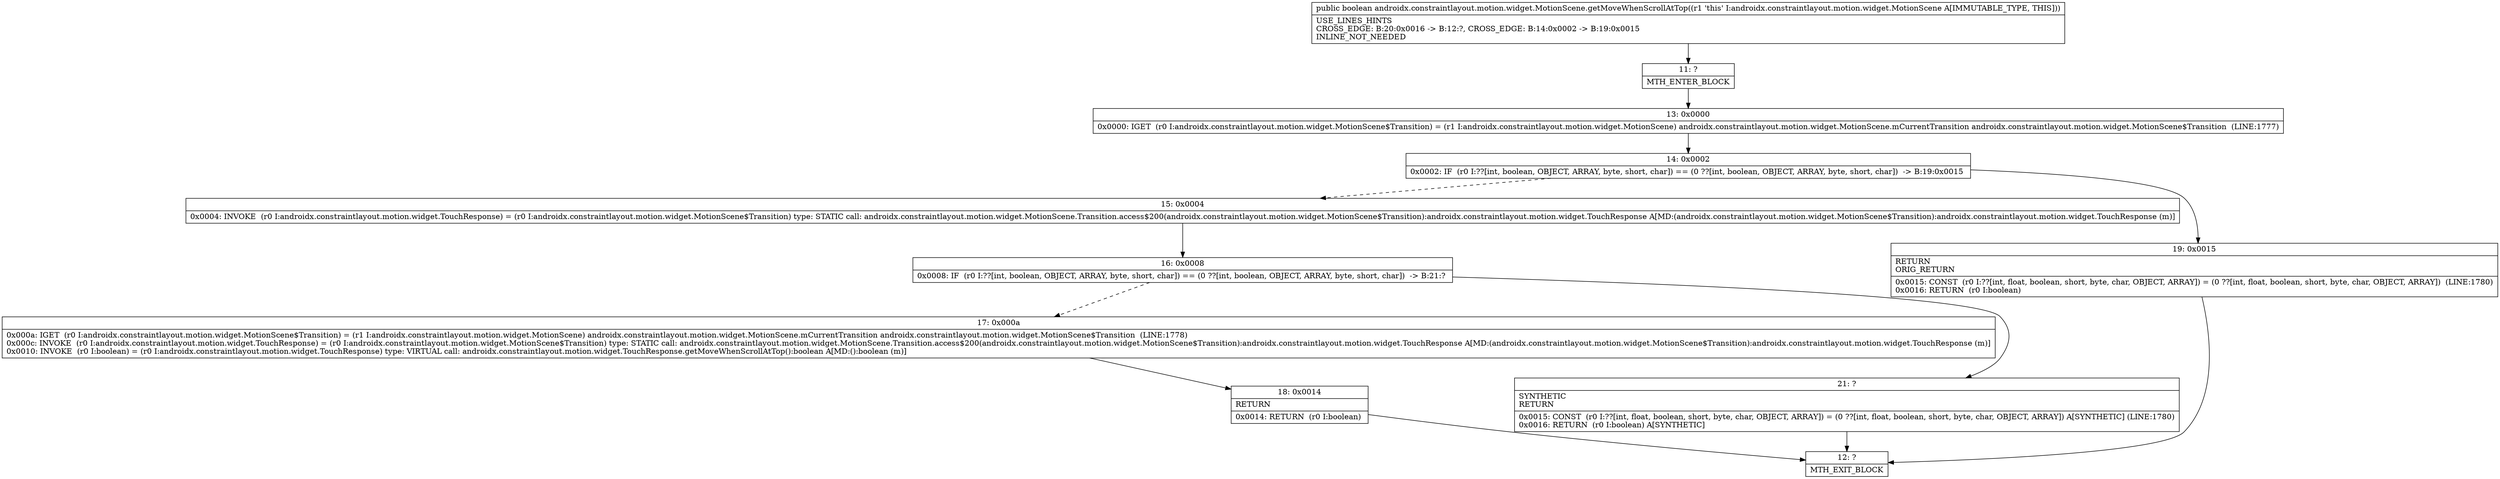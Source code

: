 digraph "CFG forandroidx.constraintlayout.motion.widget.MotionScene.getMoveWhenScrollAtTop()Z" {
Node_11 [shape=record,label="{11\:\ ?|MTH_ENTER_BLOCK\l}"];
Node_13 [shape=record,label="{13\:\ 0x0000|0x0000: IGET  (r0 I:androidx.constraintlayout.motion.widget.MotionScene$Transition) = (r1 I:androidx.constraintlayout.motion.widget.MotionScene) androidx.constraintlayout.motion.widget.MotionScene.mCurrentTransition androidx.constraintlayout.motion.widget.MotionScene$Transition  (LINE:1777)\l}"];
Node_14 [shape=record,label="{14\:\ 0x0002|0x0002: IF  (r0 I:??[int, boolean, OBJECT, ARRAY, byte, short, char]) == (0 ??[int, boolean, OBJECT, ARRAY, byte, short, char])  \-\> B:19:0x0015 \l}"];
Node_15 [shape=record,label="{15\:\ 0x0004|0x0004: INVOKE  (r0 I:androidx.constraintlayout.motion.widget.TouchResponse) = (r0 I:androidx.constraintlayout.motion.widget.MotionScene$Transition) type: STATIC call: androidx.constraintlayout.motion.widget.MotionScene.Transition.access$200(androidx.constraintlayout.motion.widget.MotionScene$Transition):androidx.constraintlayout.motion.widget.TouchResponse A[MD:(androidx.constraintlayout.motion.widget.MotionScene$Transition):androidx.constraintlayout.motion.widget.TouchResponse (m)]\l}"];
Node_16 [shape=record,label="{16\:\ 0x0008|0x0008: IF  (r0 I:??[int, boolean, OBJECT, ARRAY, byte, short, char]) == (0 ??[int, boolean, OBJECT, ARRAY, byte, short, char])  \-\> B:21:? \l}"];
Node_17 [shape=record,label="{17\:\ 0x000a|0x000a: IGET  (r0 I:androidx.constraintlayout.motion.widget.MotionScene$Transition) = (r1 I:androidx.constraintlayout.motion.widget.MotionScene) androidx.constraintlayout.motion.widget.MotionScene.mCurrentTransition androidx.constraintlayout.motion.widget.MotionScene$Transition  (LINE:1778)\l0x000c: INVOKE  (r0 I:androidx.constraintlayout.motion.widget.TouchResponse) = (r0 I:androidx.constraintlayout.motion.widget.MotionScene$Transition) type: STATIC call: androidx.constraintlayout.motion.widget.MotionScene.Transition.access$200(androidx.constraintlayout.motion.widget.MotionScene$Transition):androidx.constraintlayout.motion.widget.TouchResponse A[MD:(androidx.constraintlayout.motion.widget.MotionScene$Transition):androidx.constraintlayout.motion.widget.TouchResponse (m)]\l0x0010: INVOKE  (r0 I:boolean) = (r0 I:androidx.constraintlayout.motion.widget.TouchResponse) type: VIRTUAL call: androidx.constraintlayout.motion.widget.TouchResponse.getMoveWhenScrollAtTop():boolean A[MD:():boolean (m)]\l}"];
Node_18 [shape=record,label="{18\:\ 0x0014|RETURN\l|0x0014: RETURN  (r0 I:boolean) \l}"];
Node_12 [shape=record,label="{12\:\ ?|MTH_EXIT_BLOCK\l}"];
Node_21 [shape=record,label="{21\:\ ?|SYNTHETIC\lRETURN\l|0x0015: CONST  (r0 I:??[int, float, boolean, short, byte, char, OBJECT, ARRAY]) = (0 ??[int, float, boolean, short, byte, char, OBJECT, ARRAY]) A[SYNTHETIC] (LINE:1780)\l0x0016: RETURN  (r0 I:boolean) A[SYNTHETIC]\l}"];
Node_19 [shape=record,label="{19\:\ 0x0015|RETURN\lORIG_RETURN\l|0x0015: CONST  (r0 I:??[int, float, boolean, short, byte, char, OBJECT, ARRAY]) = (0 ??[int, float, boolean, short, byte, char, OBJECT, ARRAY])  (LINE:1780)\l0x0016: RETURN  (r0 I:boolean) \l}"];
MethodNode[shape=record,label="{public boolean androidx.constraintlayout.motion.widget.MotionScene.getMoveWhenScrollAtTop((r1 'this' I:androidx.constraintlayout.motion.widget.MotionScene A[IMMUTABLE_TYPE, THIS]))  | USE_LINES_HINTS\lCROSS_EDGE: B:20:0x0016 \-\> B:12:?, CROSS_EDGE: B:14:0x0002 \-\> B:19:0x0015\lINLINE_NOT_NEEDED\l}"];
MethodNode -> Node_11;Node_11 -> Node_13;
Node_13 -> Node_14;
Node_14 -> Node_15[style=dashed];
Node_14 -> Node_19;
Node_15 -> Node_16;
Node_16 -> Node_17[style=dashed];
Node_16 -> Node_21;
Node_17 -> Node_18;
Node_18 -> Node_12;
Node_21 -> Node_12;
Node_19 -> Node_12;
}

